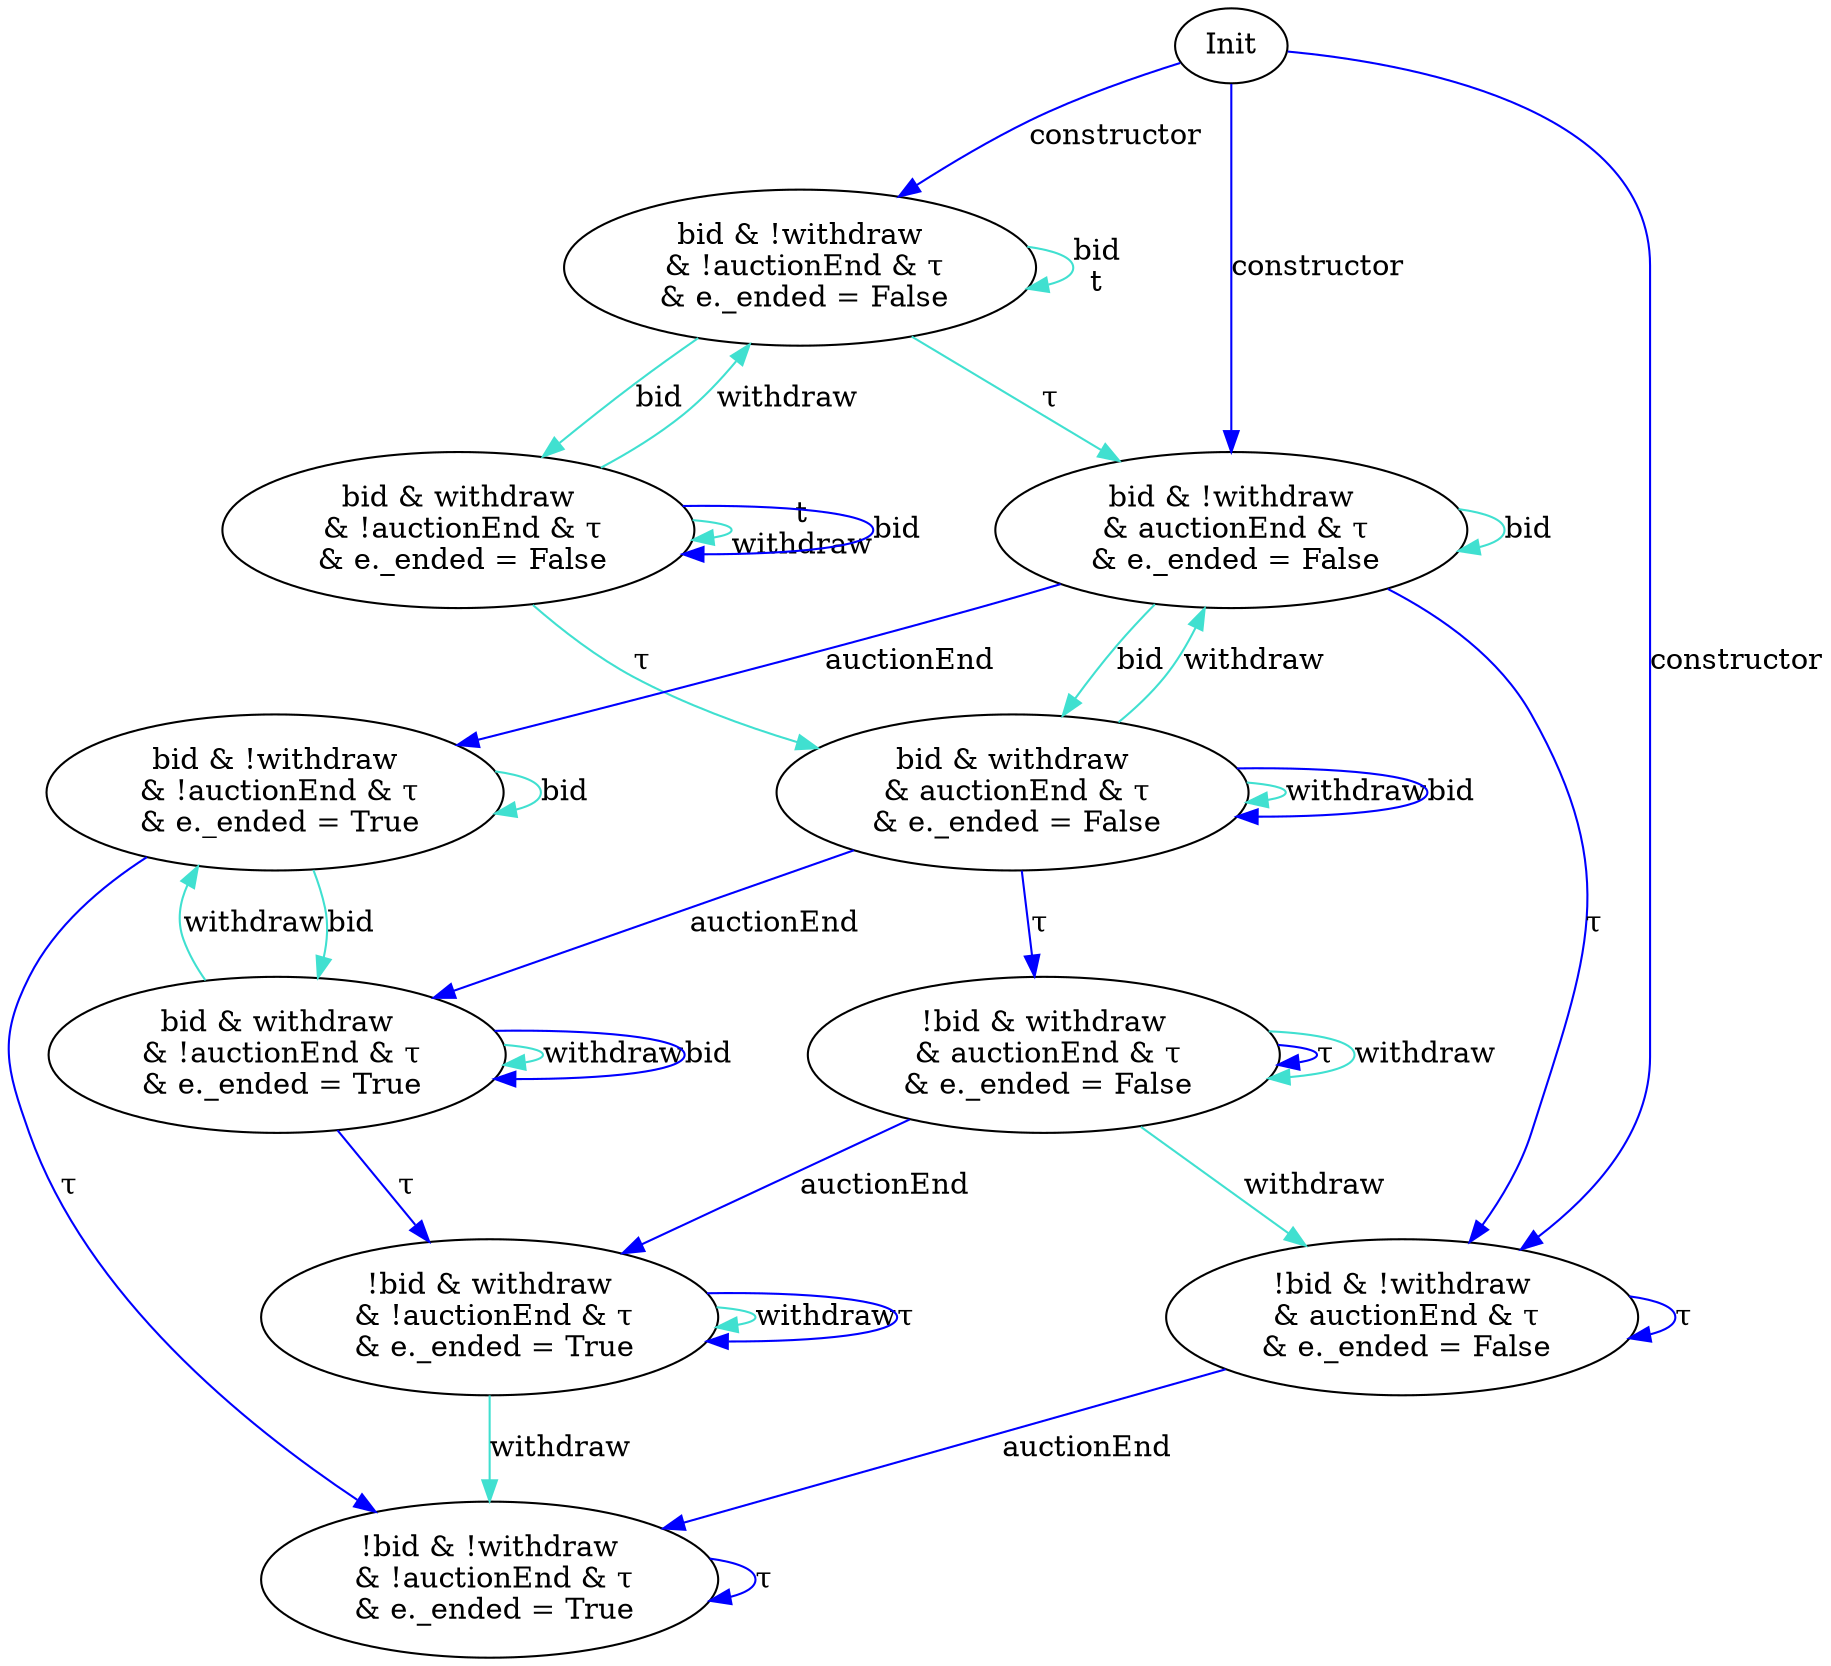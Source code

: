 digraph {
S00 [label="Init"]
S02 [label="bid & withdraw\n & !auctionEnd & τ\n & e._ended = True"]
S06 [label="!bid & withdraw\n & !auctionEnd & τ\n & e._ended = True"]
S10 [label="bid & !withdraw\n & !auctionEnd & τ\n & e._ended = True"]
S12 [label="!bid & !withdraw\n & !auctionEnd & τ\n & e._ended = True"]
S17 [label="bid & withdraw\n & auctionEnd & τ\n & e._ended = False"]
S18 [label="bid & withdraw\n & !auctionEnd & τ\n & e._ended = False"]
S20 [label="!bid & withdraw\n & auctionEnd & τ\n & e._ended = False"]
S21 [label="bid & !withdraw\n & auctionEnd & τ\n & e._ended = False"]
S26 [label="bid & !withdraw\n & !auctionEnd & τ\n & e._ended = False"]
S27 [label="!bid & !withdraw\n & auctionEnd & τ\n & e._ended = False"]

S26->S26 [label="bid\nt", style="", color="turquoise"]
S10->S12 [label="τ", style="", color="blue"]
S17->S17 [label="withdraw", style="", color="turquoise"]
S02->S02 [label="withdraw", style="", color="turquoise"]
S18->S18 [label="t\nwithdraw", style="", color="turquoise"]
S06->S06 [label="withdraw", style="", color="turquoise"]
S17->S02 [label="auctionEnd", style="", color="blue"]
S06->S12 [label="withdraw", style="", color="turquoise"]
S02->S10 [label="withdraw", style="", color="turquoise"]
S20->S27 [label="withdraw", style="", color="turquoise"]
S26->S18 [label="bid", style="", color="turquoise"]
S21->S17 [label="bid", style="", color="turquoise"]
S00->S21 [label="constructor", style="", color="blue"]
S26->S21 [label="τ", style="", color="turquoise"]
S21->S10 [label="auctionEnd", style="", color="blue"]
S00->S27 [label="constructor", style="", color="blue"]
S18->S26 [label="withdraw", style="", color="turquoise"]
S20->S20 [label="τ", style="", color="blue"]
S00->S26 [label="constructor", style="", color="blue"]
S17->S17 [label="bid", style="", color="blue"]
S18->S18 [label="bid", style="", color="blue"]
S27->S27 [label="τ", style="", color="blue"]
S20->S06 [label="auctionEnd", style="", color="blue"]
S17->S20 [label="τ", style="", color="blue"]
S02->S06 [label="τ", style="", color="blue"]
S12->S12 [label="τ", style="", color="blue"]
S21->S27 [label="τ", style="", color="blue"]
S18->S17 [label="τ", style="", color="turquoise"]
S06->S06 [label="τ", style="", color="blue"]
S02->S02 [label="bid", style="", color="blue"]
S27->S12 [label="auctionEnd", style="", color="blue"]
S21->S21 [label="bid", style="", color="turquoise"]
S20->S20 [label="withdraw", style="", color="turquoise"]
S10->S10 [label="bid", style="", color="turquoise"]
S17->S21 [label="withdraw", style="", color="turquoise"]
S10->S02 [label="bid", style="", color="turquoise"]
}